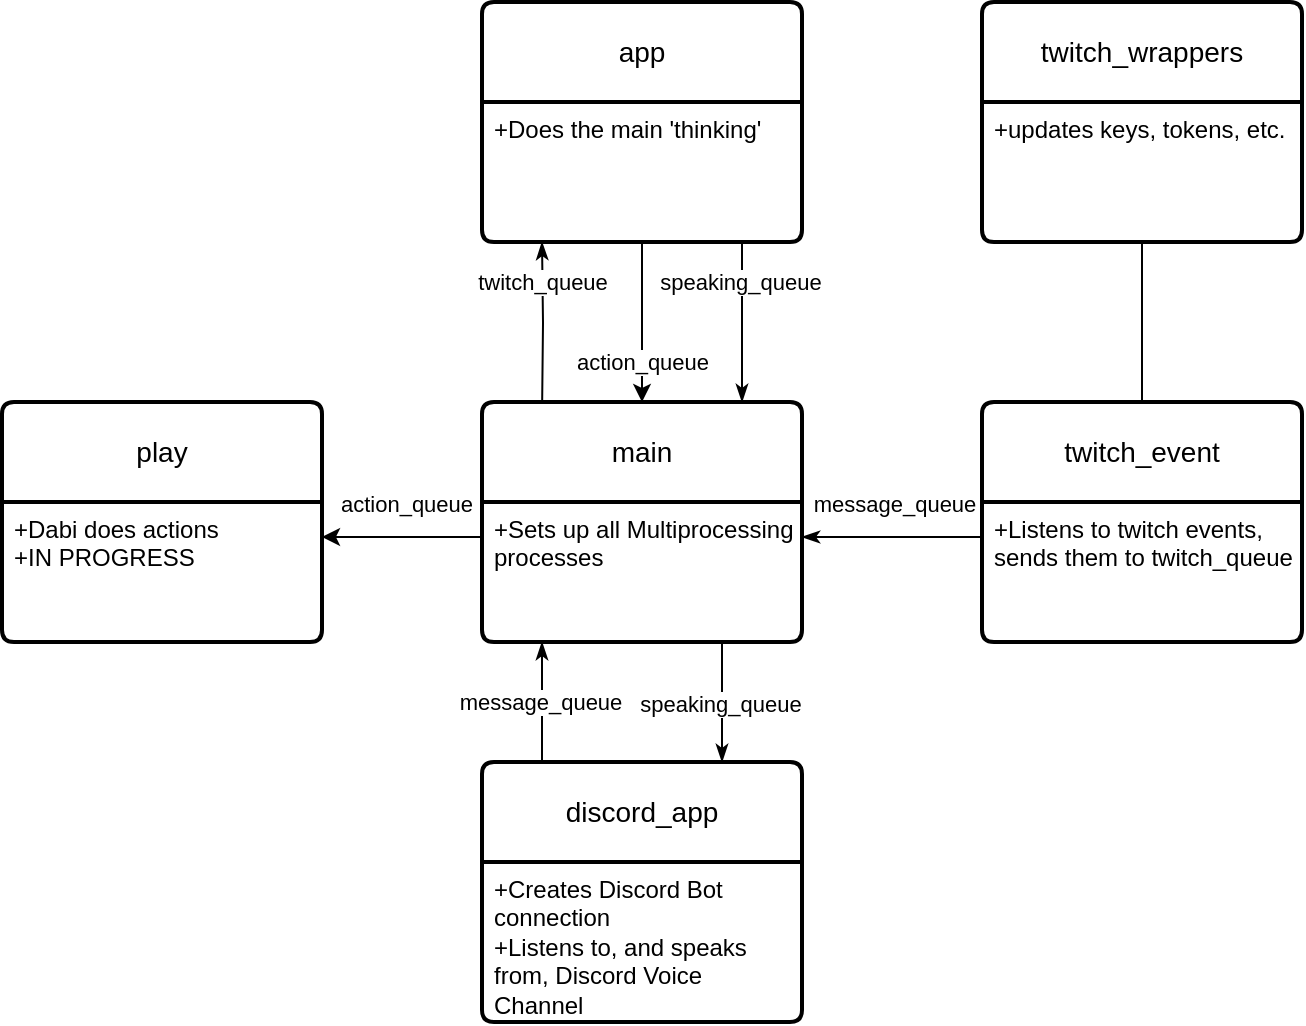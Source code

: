 <mxfile version="26.2.5">
  <diagram name="Page-1" id="2uJ53USd-3HnuHPdExgX">
    <mxGraphModel dx="985" dy="536" grid="1" gridSize="10" guides="1" tooltips="1" connect="1" arrows="1" fold="1" page="1" pageScale="1" pageWidth="850" pageHeight="1100" math="0" shadow="0">
      <root>
        <mxCell id="0" />
        <mxCell id="1" parent="0" />
        <mxCell id="ThsJf-D5PIDuEEWvj5GU-15" style="edgeStyle=orthogonalEdgeStyle;rounded=0;orthogonalLoop=1;jettySize=auto;html=1;exitX=0.5;exitY=1;exitDx=0;exitDy=0;entryX=0.5;entryY=0;entryDx=0;entryDy=0;startArrow=classicThin;startFill=1;endArrow=none;" edge="1" parent="1">
          <mxGeometry relative="1" as="geometry">
            <mxPoint x="360" y="460" as="sourcePoint" />
            <mxPoint x="360" y="520" as="targetPoint" />
          </mxGeometry>
        </mxCell>
        <mxCell id="ThsJf-D5PIDuEEWvj5GU-16" value="message_queue" style="edgeLabel;html=1;align=center;verticalAlign=middle;resizable=0;points=[];" vertex="1" connectable="0" parent="ThsJf-D5PIDuEEWvj5GU-15">
          <mxGeometry x="-0.011" y="-1" relative="1" as="geometry">
            <mxPoint as="offset" />
          </mxGeometry>
        </mxCell>
        <mxCell id="ThsJf-D5PIDuEEWvj5GU-5" value="main" style="swimlane;childLayout=stackLayout;horizontal=1;startSize=50;horizontalStack=0;rounded=1;fontSize=14;fontStyle=0;strokeWidth=2;resizeParent=0;resizeLast=1;shadow=0;dashed=0;align=center;arcSize=4;whiteSpace=wrap;html=1;" vertex="1" parent="1">
          <mxGeometry x="330" y="340" width="160" height="120" as="geometry" />
        </mxCell>
        <mxCell id="ThsJf-D5PIDuEEWvj5GU-6" value="+Sets up all Multiprocessing processes" style="align=left;strokeColor=none;fillColor=none;spacingLeft=4;spacingRight=4;fontSize=12;verticalAlign=top;resizable=0;rotatable=0;part=1;html=1;whiteSpace=wrap;" vertex="1" parent="ThsJf-D5PIDuEEWvj5GU-5">
          <mxGeometry y="50" width="160" height="70" as="geometry" />
        </mxCell>
        <mxCell id="ThsJf-D5PIDuEEWvj5GU-40" style="edgeStyle=orthogonalEdgeStyle;rounded=0;orthogonalLoop=1;jettySize=auto;html=1;exitX=0.5;exitY=0;exitDx=0;exitDy=0;entryX=0.5;entryY=1;entryDx=0;entryDy=0;endArrow=none;startFill=0;" edge="1" parent="1" source="ThsJf-D5PIDuEEWvj5GU-9" target="ThsJf-D5PIDuEEWvj5GU-39">
          <mxGeometry relative="1" as="geometry" />
        </mxCell>
        <mxCell id="ThsJf-D5PIDuEEWvj5GU-9" value="twitch_event" style="swimlane;childLayout=stackLayout;horizontal=1;startSize=50;horizontalStack=0;rounded=1;fontSize=14;fontStyle=0;strokeWidth=2;resizeParent=0;resizeLast=1;shadow=0;dashed=0;align=center;arcSize=4;whiteSpace=wrap;html=1;" vertex="1" parent="1">
          <mxGeometry x="580" y="340" width="160" height="120" as="geometry" />
        </mxCell>
        <mxCell id="ThsJf-D5PIDuEEWvj5GU-10" value="+Listens to twitch events, sends them to twitch_queue" style="align=left;strokeColor=none;fillColor=none;spacingLeft=4;spacingRight=4;fontSize=12;verticalAlign=top;resizable=0;rotatable=0;part=1;html=1;whiteSpace=wrap;" vertex="1" parent="ThsJf-D5PIDuEEWvj5GU-9">
          <mxGeometry y="50" width="160" height="70" as="geometry" />
        </mxCell>
        <mxCell id="ThsJf-D5PIDuEEWvj5GU-11" style="edgeStyle=orthogonalEdgeStyle;rounded=0;orthogonalLoop=1;jettySize=auto;html=1;exitX=1;exitY=0.25;exitDx=0;exitDy=0;entryX=0;entryY=0.25;entryDx=0;entryDy=0;endArrow=none;endFill=1;startArrow=classicThin;startFill=1;" edge="1" parent="1" source="ThsJf-D5PIDuEEWvj5GU-6" target="ThsJf-D5PIDuEEWvj5GU-10">
          <mxGeometry relative="1" as="geometry" />
        </mxCell>
        <mxCell id="ThsJf-D5PIDuEEWvj5GU-12" value="message_queue" style="edgeLabel;html=1;align=center;verticalAlign=middle;resizable=0;points=[];" vertex="1" connectable="0" parent="ThsJf-D5PIDuEEWvj5GU-11">
          <mxGeometry x="0.02" y="4" relative="1" as="geometry">
            <mxPoint y="-13" as="offset" />
          </mxGeometry>
        </mxCell>
        <mxCell id="ThsJf-D5PIDuEEWvj5GU-17" style="edgeStyle=orthogonalEdgeStyle;rounded=0;orthogonalLoop=1;jettySize=auto;html=1;exitX=0.75;exitY=0;exitDx=0;exitDy=0;entryX=0.75;entryY=1;entryDx=0;entryDy=0;startArrow=classicThin;startFill=1;endArrow=none;" edge="1" parent="1" source="ThsJf-D5PIDuEEWvj5GU-13" target="ThsJf-D5PIDuEEWvj5GU-6">
          <mxGeometry relative="1" as="geometry" />
        </mxCell>
        <mxCell id="ThsJf-D5PIDuEEWvj5GU-18" value="speaking_queue" style="edgeLabel;html=1;align=center;verticalAlign=middle;resizable=0;points=[];" vertex="1" connectable="0" parent="ThsJf-D5PIDuEEWvj5GU-17">
          <mxGeometry x="0.522" y="1" relative="1" as="geometry">
            <mxPoint y="16" as="offset" />
          </mxGeometry>
        </mxCell>
        <mxCell id="ThsJf-D5PIDuEEWvj5GU-13" value="discord_app" style="swimlane;childLayout=stackLayout;horizontal=1;startSize=50;horizontalStack=0;rounded=1;fontSize=14;fontStyle=0;strokeWidth=2;resizeParent=0;resizeLast=1;shadow=0;dashed=0;align=center;arcSize=4;whiteSpace=wrap;html=1;" vertex="1" parent="1">
          <mxGeometry x="330" y="520" width="160" height="130" as="geometry" />
        </mxCell>
        <mxCell id="ThsJf-D5PIDuEEWvj5GU-14" value="+Creates Discord Bot connection&lt;div&gt;+Listens to, and speaks from, Discord Voice Channel&lt;/div&gt;" style="align=left;strokeColor=none;fillColor=none;spacingLeft=4;spacingRight=4;fontSize=12;verticalAlign=top;resizable=0;rotatable=0;part=1;html=1;whiteSpace=wrap;" vertex="1" parent="ThsJf-D5PIDuEEWvj5GU-13">
          <mxGeometry y="50" width="160" height="80" as="geometry" />
        </mxCell>
        <mxCell id="ThsJf-D5PIDuEEWvj5GU-19" value="app" style="swimlane;childLayout=stackLayout;horizontal=1;startSize=50;horizontalStack=0;rounded=1;fontSize=14;fontStyle=0;strokeWidth=2;resizeParent=0;resizeLast=1;shadow=0;dashed=0;align=center;arcSize=4;whiteSpace=wrap;html=1;" vertex="1" parent="1">
          <mxGeometry x="330" y="140" width="160" height="120" as="geometry" />
        </mxCell>
        <mxCell id="ThsJf-D5PIDuEEWvj5GU-20" value="+Does the main &#39;thinking&#39;" style="align=left;strokeColor=none;fillColor=none;spacingLeft=4;spacingRight=4;fontSize=12;verticalAlign=top;resizable=0;rotatable=0;part=1;html=1;whiteSpace=wrap;" vertex="1" parent="ThsJf-D5PIDuEEWvj5GU-19">
          <mxGeometry y="50" width="160" height="70" as="geometry" />
        </mxCell>
        <mxCell id="ThsJf-D5PIDuEEWvj5GU-21" style="edgeStyle=orthogonalEdgeStyle;rounded=0;orthogonalLoop=1;jettySize=auto;html=1;exitX=0.5;exitY=1;exitDx=0;exitDy=0;entryX=0.188;entryY=0;entryDx=0;entryDy=0;startArrow=classicThin;startFill=1;entryPerimeter=0;endArrow=none;" edge="1" parent="1" target="ThsJf-D5PIDuEEWvj5GU-5">
          <mxGeometry relative="1" as="geometry">
            <mxPoint x="360" y="260" as="sourcePoint" />
            <mxPoint x="360" y="320" as="targetPoint" />
          </mxGeometry>
        </mxCell>
        <mxCell id="ThsJf-D5PIDuEEWvj5GU-22" value="twitch_queue" style="edgeLabel;html=1;align=center;verticalAlign=middle;resizable=0;points=[];" vertex="1" connectable="0" parent="ThsJf-D5PIDuEEWvj5GU-21">
          <mxGeometry x="-0.011" y="-1" relative="1" as="geometry">
            <mxPoint y="-20" as="offset" />
          </mxGeometry>
        </mxCell>
        <mxCell id="ThsJf-D5PIDuEEWvj5GU-23" style="edgeStyle=orthogonalEdgeStyle;rounded=0;orthogonalLoop=1;jettySize=auto;html=1;exitX=0.75;exitY=0;exitDx=0;exitDy=0;entryX=0.75;entryY=1;entryDx=0;entryDy=0;startArrow=classicThin;startFill=1;endArrow=none;" edge="1" parent="1">
          <mxGeometry relative="1" as="geometry">
            <mxPoint x="460" y="340.0" as="sourcePoint" />
            <mxPoint x="460" y="260" as="targetPoint" />
          </mxGeometry>
        </mxCell>
        <mxCell id="ThsJf-D5PIDuEEWvj5GU-24" value="speaking_queue" style="edgeLabel;html=1;align=center;verticalAlign=middle;resizable=0;points=[];" vertex="1" connectable="0" parent="ThsJf-D5PIDuEEWvj5GU-23">
          <mxGeometry x="0.522" y="1" relative="1" as="geometry">
            <mxPoint y="1" as="offset" />
          </mxGeometry>
        </mxCell>
        <mxCell id="ThsJf-D5PIDuEEWvj5GU-29" value="play" style="swimlane;childLayout=stackLayout;horizontal=1;startSize=50;horizontalStack=0;rounded=1;fontSize=14;fontStyle=0;strokeWidth=2;resizeParent=0;resizeLast=1;shadow=0;dashed=0;align=center;arcSize=4;whiteSpace=wrap;html=1;" vertex="1" parent="1">
          <mxGeometry x="90" y="340" width="160" height="120" as="geometry" />
        </mxCell>
        <mxCell id="ThsJf-D5PIDuEEWvj5GU-30" value="+Dabi does actions&lt;div&gt;+IN PROGRESS&lt;/div&gt;" style="align=left;strokeColor=none;fillColor=none;spacingLeft=4;spacingRight=4;fontSize=12;verticalAlign=top;resizable=0;rotatable=0;part=1;html=1;whiteSpace=wrap;" vertex="1" parent="ThsJf-D5PIDuEEWvj5GU-29">
          <mxGeometry y="50" width="160" height="70" as="geometry" />
        </mxCell>
        <mxCell id="ThsJf-D5PIDuEEWvj5GU-34" style="edgeStyle=orthogonalEdgeStyle;rounded=0;orthogonalLoop=1;jettySize=auto;html=1;exitX=0.5;exitY=1;exitDx=0;exitDy=0;entryX=0.5;entryY=0;entryDx=0;entryDy=0;" edge="1" parent="1" source="ThsJf-D5PIDuEEWvj5GU-20" target="ThsJf-D5PIDuEEWvj5GU-5">
          <mxGeometry relative="1" as="geometry" />
        </mxCell>
        <mxCell id="ThsJf-D5PIDuEEWvj5GU-35" value="action_queue" style="edgeLabel;html=1;align=center;verticalAlign=middle;resizable=0;points=[];" vertex="1" connectable="0" parent="ThsJf-D5PIDuEEWvj5GU-34">
          <mxGeometry x="-0.055" y="2" relative="1" as="geometry">
            <mxPoint x="-2" y="22" as="offset" />
          </mxGeometry>
        </mxCell>
        <mxCell id="ThsJf-D5PIDuEEWvj5GU-36" style="edgeStyle=orthogonalEdgeStyle;rounded=0;orthogonalLoop=1;jettySize=auto;html=1;exitX=0;exitY=0.25;exitDx=0;exitDy=0;entryX=1;entryY=0.25;entryDx=0;entryDy=0;" edge="1" parent="1" source="ThsJf-D5PIDuEEWvj5GU-6" target="ThsJf-D5PIDuEEWvj5GU-30">
          <mxGeometry relative="1" as="geometry">
            <mxPoint x="280" y="370" as="sourcePoint" />
            <mxPoint x="280" y="450" as="targetPoint" />
          </mxGeometry>
        </mxCell>
        <mxCell id="ThsJf-D5PIDuEEWvj5GU-37" value="action_queue" style="edgeLabel;html=1;align=center;verticalAlign=middle;resizable=0;points=[];" vertex="1" connectable="0" parent="ThsJf-D5PIDuEEWvj5GU-36">
          <mxGeometry x="-0.055" y="2" relative="1" as="geometry">
            <mxPoint y="-19" as="offset" />
          </mxGeometry>
        </mxCell>
        <mxCell id="ThsJf-D5PIDuEEWvj5GU-38" value="twitch_wrappers" style="swimlane;childLayout=stackLayout;horizontal=1;startSize=50;horizontalStack=0;rounded=1;fontSize=14;fontStyle=0;strokeWidth=2;resizeParent=0;resizeLast=1;shadow=0;dashed=0;align=center;arcSize=4;whiteSpace=wrap;html=1;" vertex="1" parent="1">
          <mxGeometry x="580" y="140" width="160" height="120" as="geometry">
            <mxRectangle x="580" y="140" width="140" height="50" as="alternateBounds" />
          </mxGeometry>
        </mxCell>
        <mxCell id="ThsJf-D5PIDuEEWvj5GU-39" value="+updates keys, tokens, etc." style="align=left;strokeColor=none;fillColor=none;spacingLeft=4;spacingRight=4;fontSize=12;verticalAlign=top;resizable=0;rotatable=0;part=1;html=1;whiteSpace=wrap;" vertex="1" parent="ThsJf-D5PIDuEEWvj5GU-38">
          <mxGeometry y="50" width="160" height="70" as="geometry" />
        </mxCell>
      </root>
    </mxGraphModel>
  </diagram>
</mxfile>
